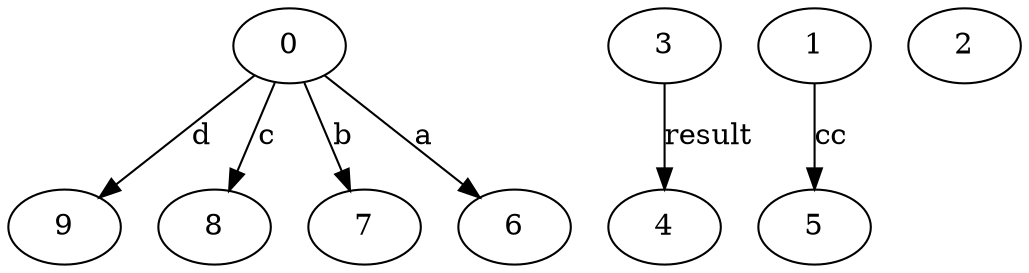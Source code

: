 digraph G {
n0->n9 [label="d"]
n0->n8 [label="c"]
n0->n7 [label="b"]
n0->n6 [label="a"]
n0[label="0"]
n6[label="6"]
n7[label="7"]
n8[label="8"]
n9[label="9"]
n3->n4 [label="result"]
n3[label="3"]
n4[label="4"]
n1->n5 [label="cc"]
n1[label="1"]
n5[label="5"]
n2[label="2"]
}
